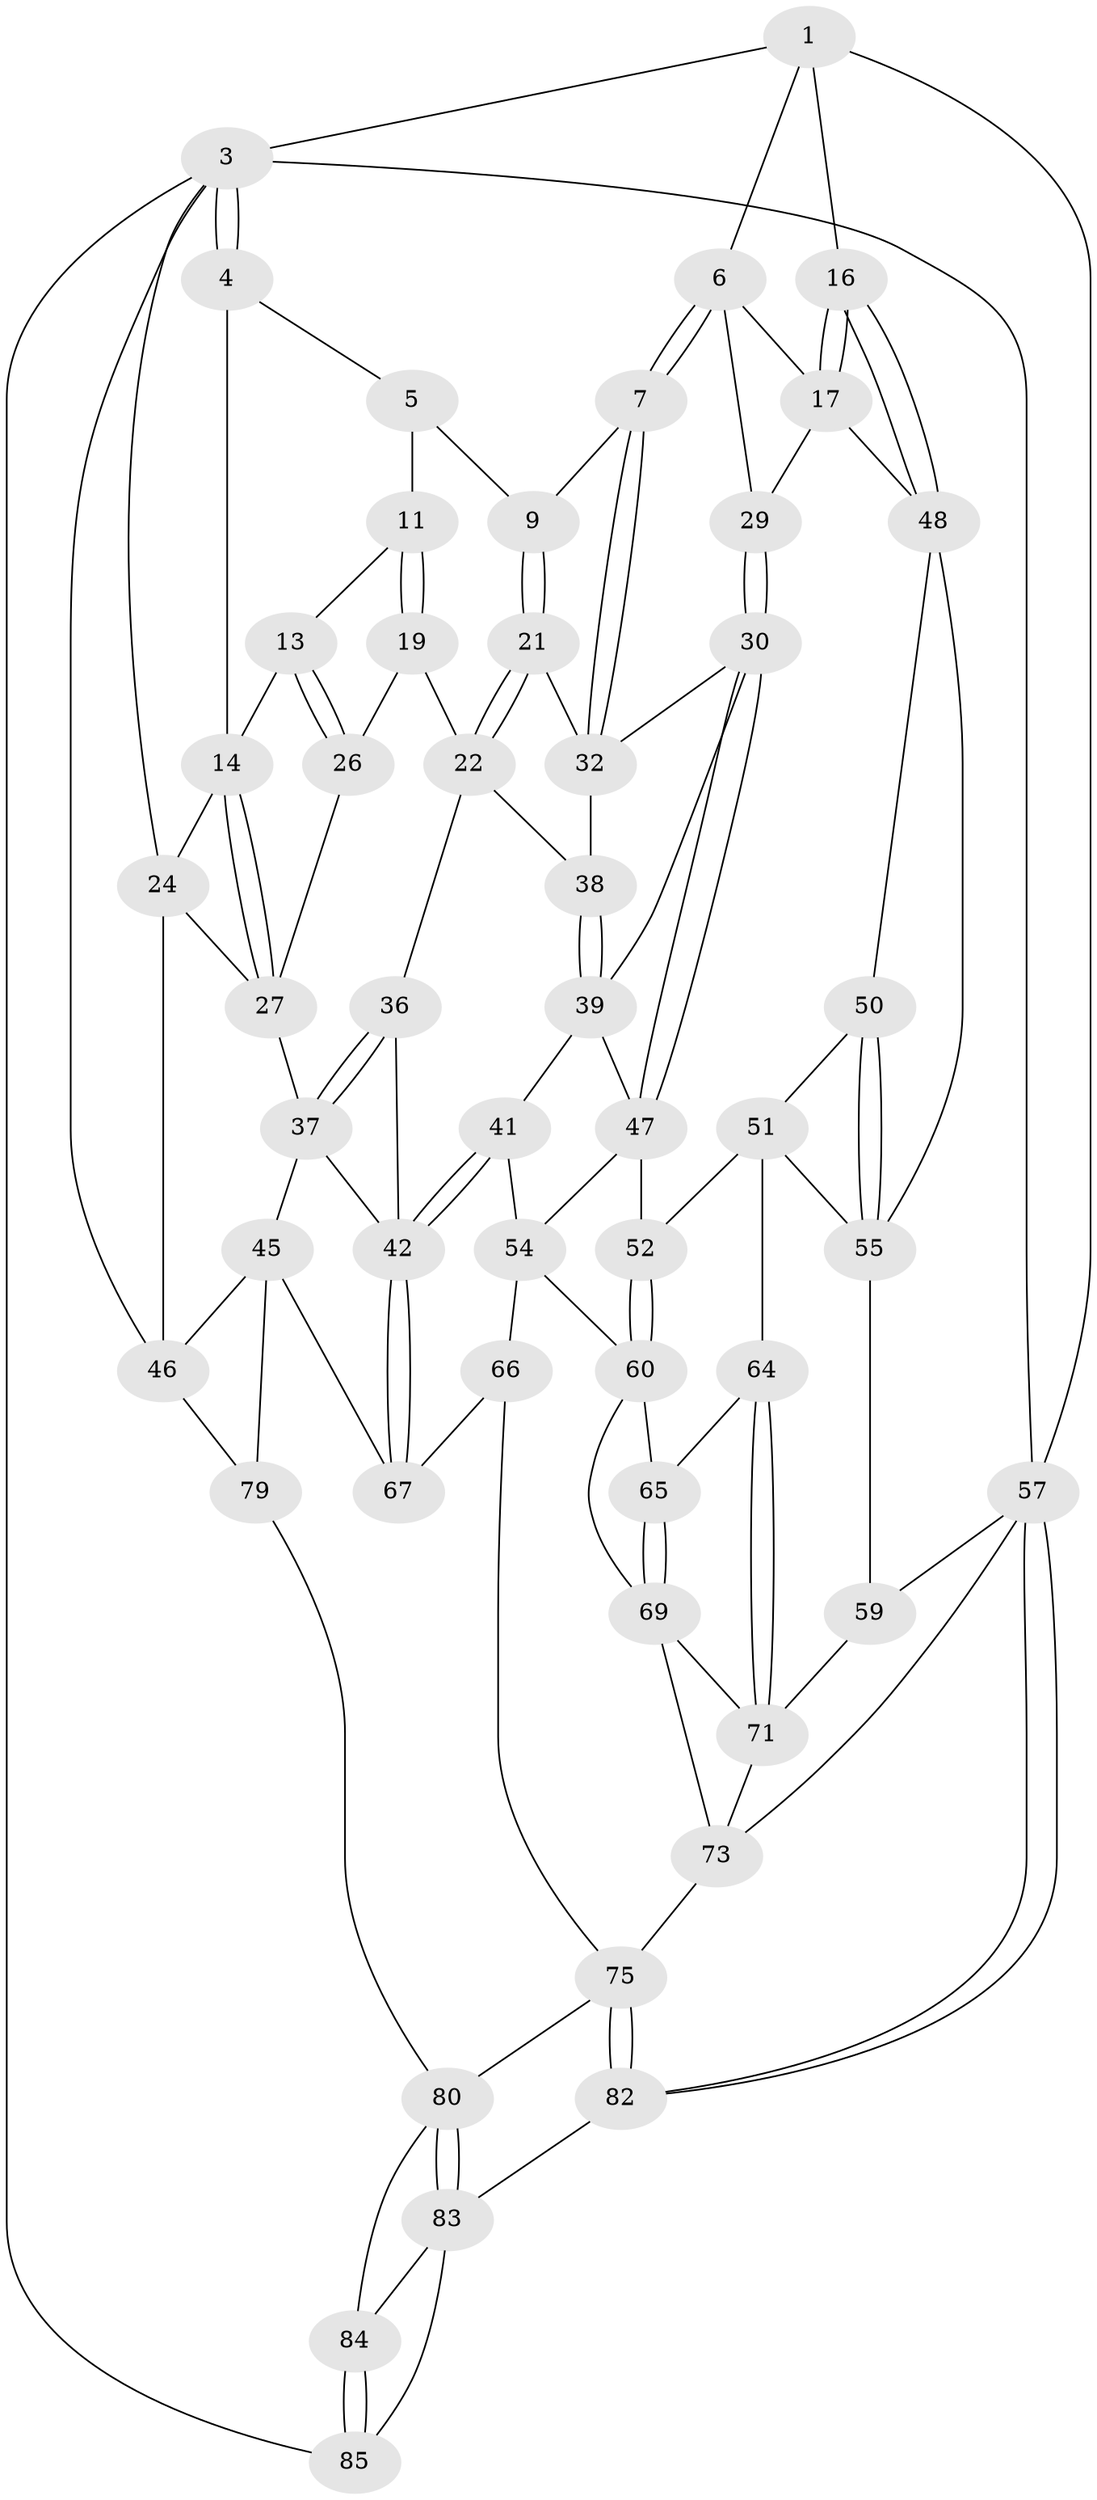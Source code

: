 // original degree distribution, {3: 0.03488372093023256, 5: 0.43023255813953487, 6: 0.26744186046511625, 4: 0.26744186046511625}
// Generated by graph-tools (version 1.1) at 2025/11/02/27/25 16:11:59]
// undirected, 53 vertices, 119 edges
graph export_dot {
graph [start="1"]
  node [color=gray90,style=filled];
  1 [pos="+0.8719805054641839+0",super="+2"];
  3 [pos="+0+0",super="+78"];
  4 [pos="+0+0"];
  5 [pos="+0.447139454306065+0",super="+10"];
  6 [pos="+0.8501331859501312+0",super="+18"];
  7 [pos="+0.7428313547172846+0.1592885727743509",super="+8"];
  9 [pos="+0.5412054638466315+0.0958084849701773"];
  11 [pos="+0.36911830738323476+0.04699271418927333",super="+12"];
  13 [pos="+0.2014380181801114+0.10811810007730958"];
  14 [pos="+0.19275486314318363+0.10643126941323328",super="+15"];
  16 [pos="+1+0.1686765818092297"];
  17 [pos="+1+0.15755255792521738",super="+33"];
  19 [pos="+0.4089324282420559+0.2821455438064995",super="+20"];
  21 [pos="+0.5021478698237737+0.215532748165533",super="+34"];
  22 [pos="+0.49081556792276543+0.23826644633059946",super="+23"];
  24 [pos="+0.053195183769199524+0.21894738821573237",super="+25"];
  26 [pos="+0.26292724669500755+0.2207102685502501"];
  27 [pos="+0.1632016558746268+0.2591257472239759",super="+28"];
  29 [pos="+0.8491138676915458+0.2607206377280011"];
  30 [pos="+0.808214867000825+0.2635515101835029",super="+31"];
  32 [pos="+0.7557838310170358+0.19164027943240972",super="+35"];
  36 [pos="+0.4118585218102086+0.3886396739459384"];
  37 [pos="+0.19265840529738149+0.29256096927223607",super="+44"];
  38 [pos="+0.5860870182709806+0.2726625213468749"];
  39 [pos="+0.6076221371750624+0.316124309186954",super="+40"];
  41 [pos="+0.5910728334310142+0.40546637211810777"];
  42 [pos="+0.42698120895237024+0.4526565149722725",super="+43"];
  45 [pos="+0.07585052711926012+0.475658935791748",super="+68"];
  46 [pos="+0+0.4187418329503467",super="+77"];
  47 [pos="+0.7870507132707671+0.3390245835376682",super="+53"];
  48 [pos="+1+0.27130957265494837",super="+49"];
  50 [pos="+0.962563255889496+0.4214492806623895"];
  51 [pos="+0.8518818919958614+0.4553636215012085",super="+63"];
  52 [pos="+0.8488989976194549+0.4540838792332024"];
  54 [pos="+0.6861329108117444+0.5015712350645467",super="+62"];
  55 [pos="+1+0.4733648029791744",super="+56"];
  57 [pos="+1+1",super="+58"];
  59 [pos="+1+0.8283685043959648"];
  60 [pos="+0.751409064512744+0.5573999176108378",super="+61"];
  64 [pos="+0.8943513166553582+0.5794714624865229"];
  65 [pos="+0.8104499437686684+0.5839568176166544"];
  66 [pos="+0.5991701810647911+0.6560039260261278"];
  67 [pos="+0.42383809331476313+0.4674701826165088"];
  69 [pos="+0.8217056351151204+0.6514529167354194",super="+70"];
  71 [pos="+0.9123931599681212+0.6199477744321814",super="+72"];
  73 [pos="+0.7909486817807215+0.7388082993225441",super="+74"];
  75 [pos="+0.6945858026006568+0.8356009426049824",super="+76"];
  79 [pos="+0.23544210372417593+0.720623198851342"];
  80 [pos="+0.3436666523669838+0.79069812219992",super="+81"];
  82 [pos="+0.6741567563311666+1"];
  83 [pos="+0.5288000706498827+1",super="+86"];
  84 [pos="+0.2450906974713817+0.8641792408525452"];
  85 [pos="+0+1"];
  1 -- 6;
  1 -- 16;
  1 -- 3;
  1 -- 57;
  3 -- 4;
  3 -- 4;
  3 -- 24;
  3 -- 57;
  3 -- 85;
  3 -- 46;
  4 -- 5;
  4 -- 14;
  5 -- 9;
  5 -- 11;
  6 -- 7;
  6 -- 7;
  6 -- 17;
  6 -- 29;
  7 -- 32;
  7 -- 32;
  7 -- 9;
  9 -- 21;
  9 -- 21;
  11 -- 19 [weight=2];
  11 -- 19;
  11 -- 13;
  13 -- 14;
  13 -- 26;
  13 -- 26;
  14 -- 27;
  14 -- 27;
  14 -- 24;
  16 -- 17;
  16 -- 17;
  16 -- 48;
  16 -- 48;
  17 -- 48;
  17 -- 29;
  19 -- 22;
  19 -- 26;
  21 -- 22;
  21 -- 22;
  21 -- 32;
  22 -- 38;
  22 -- 36;
  24 -- 27;
  24 -- 46;
  26 -- 27;
  27 -- 37;
  29 -- 30;
  29 -- 30;
  30 -- 47;
  30 -- 47;
  30 -- 32;
  30 -- 39;
  32 -- 38;
  36 -- 37;
  36 -- 37;
  36 -- 42;
  37 -- 42;
  37 -- 45;
  38 -- 39;
  38 -- 39;
  39 -- 41;
  39 -- 47;
  41 -- 42;
  41 -- 42;
  41 -- 54;
  42 -- 67;
  42 -- 67;
  45 -- 46;
  45 -- 67;
  45 -- 79;
  46 -- 79;
  47 -- 52;
  47 -- 54;
  48 -- 55;
  48 -- 50;
  50 -- 51;
  50 -- 55;
  50 -- 55;
  51 -- 52;
  51 -- 64;
  51 -- 55;
  52 -- 60;
  52 -- 60;
  54 -- 66;
  54 -- 60;
  55 -- 59;
  57 -- 82;
  57 -- 82;
  57 -- 73;
  57 -- 59;
  59 -- 71;
  60 -- 65;
  60 -- 69;
  64 -- 65;
  64 -- 71;
  64 -- 71;
  65 -- 69;
  65 -- 69;
  66 -- 67;
  66 -- 75;
  69 -- 71;
  69 -- 73;
  71 -- 73;
  73 -- 75;
  75 -- 82;
  75 -- 82;
  75 -- 80;
  79 -- 80;
  80 -- 83;
  80 -- 83;
  80 -- 84;
  82 -- 83;
  83 -- 84;
  83 -- 85;
  84 -- 85;
  84 -- 85;
}
